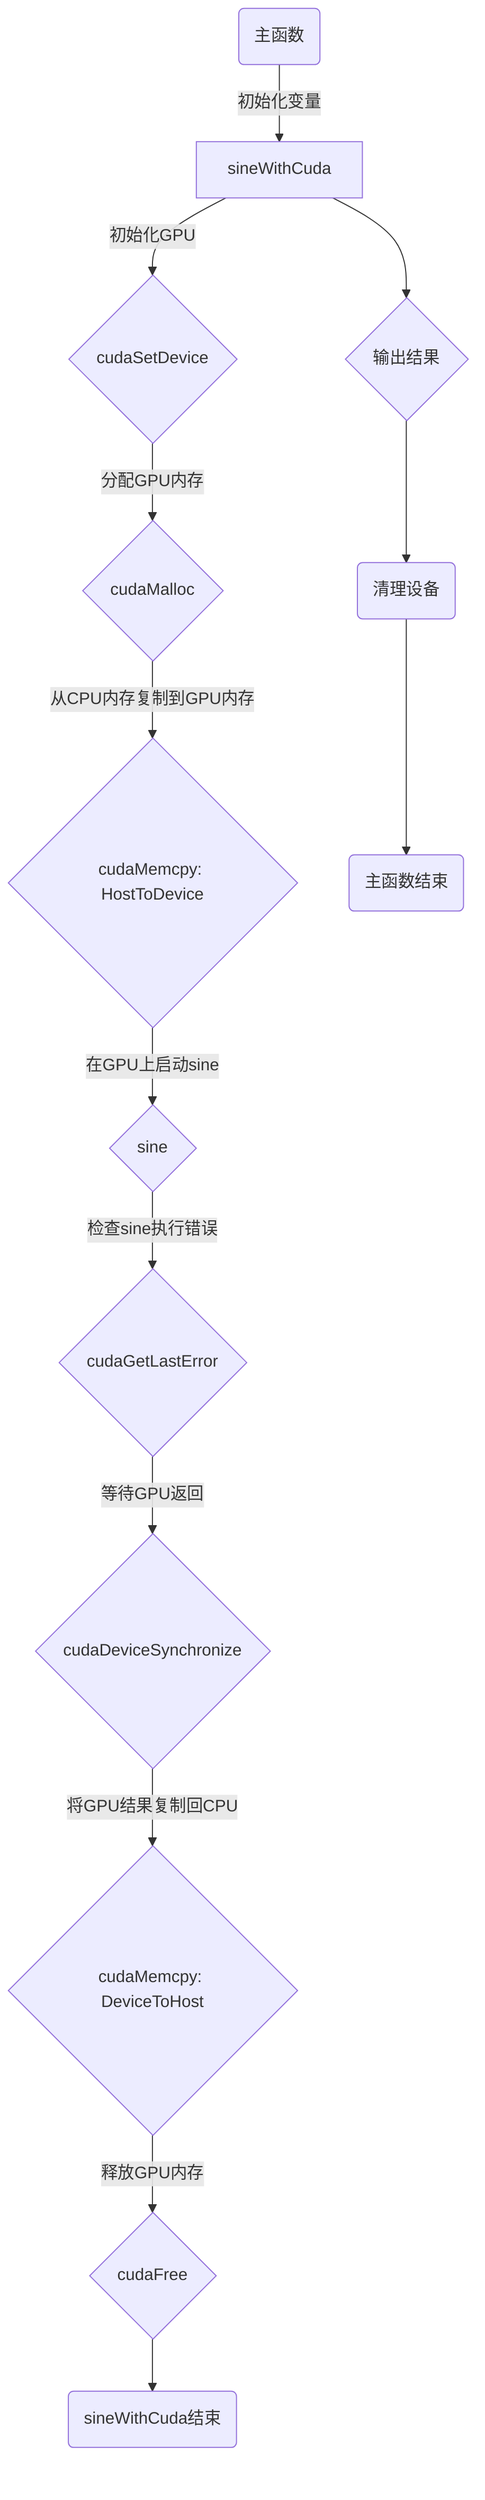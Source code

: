 graph TD;
    A(主函数)-->|初始化变量| B[sineWithCuda]
    B-->|初始化GPU| C{cudaSetDevice}
    C-->|分配GPU内存| D{cudaMalloc}
    D-->|从CPU内存复制到GPU内存| E{cudaMemcpy: HostToDevice}
    E-->|在GPU上启动sine| F{sine}
    F-->|检查sine执行错误| G{cudaGetLastError}
    G-->|等待GPU返回| H{cudaDeviceSynchronize}
    H-->|将GPU结果复制回CPU| I{cudaMemcpy: DeviceToHost}
    I-->|释放GPU内存| J{cudaFree}
    J--> K(sineWithCuda结束)
    B-->L{输出结果}
    L-->M(清理设备)
    M-->N(主函数结束)